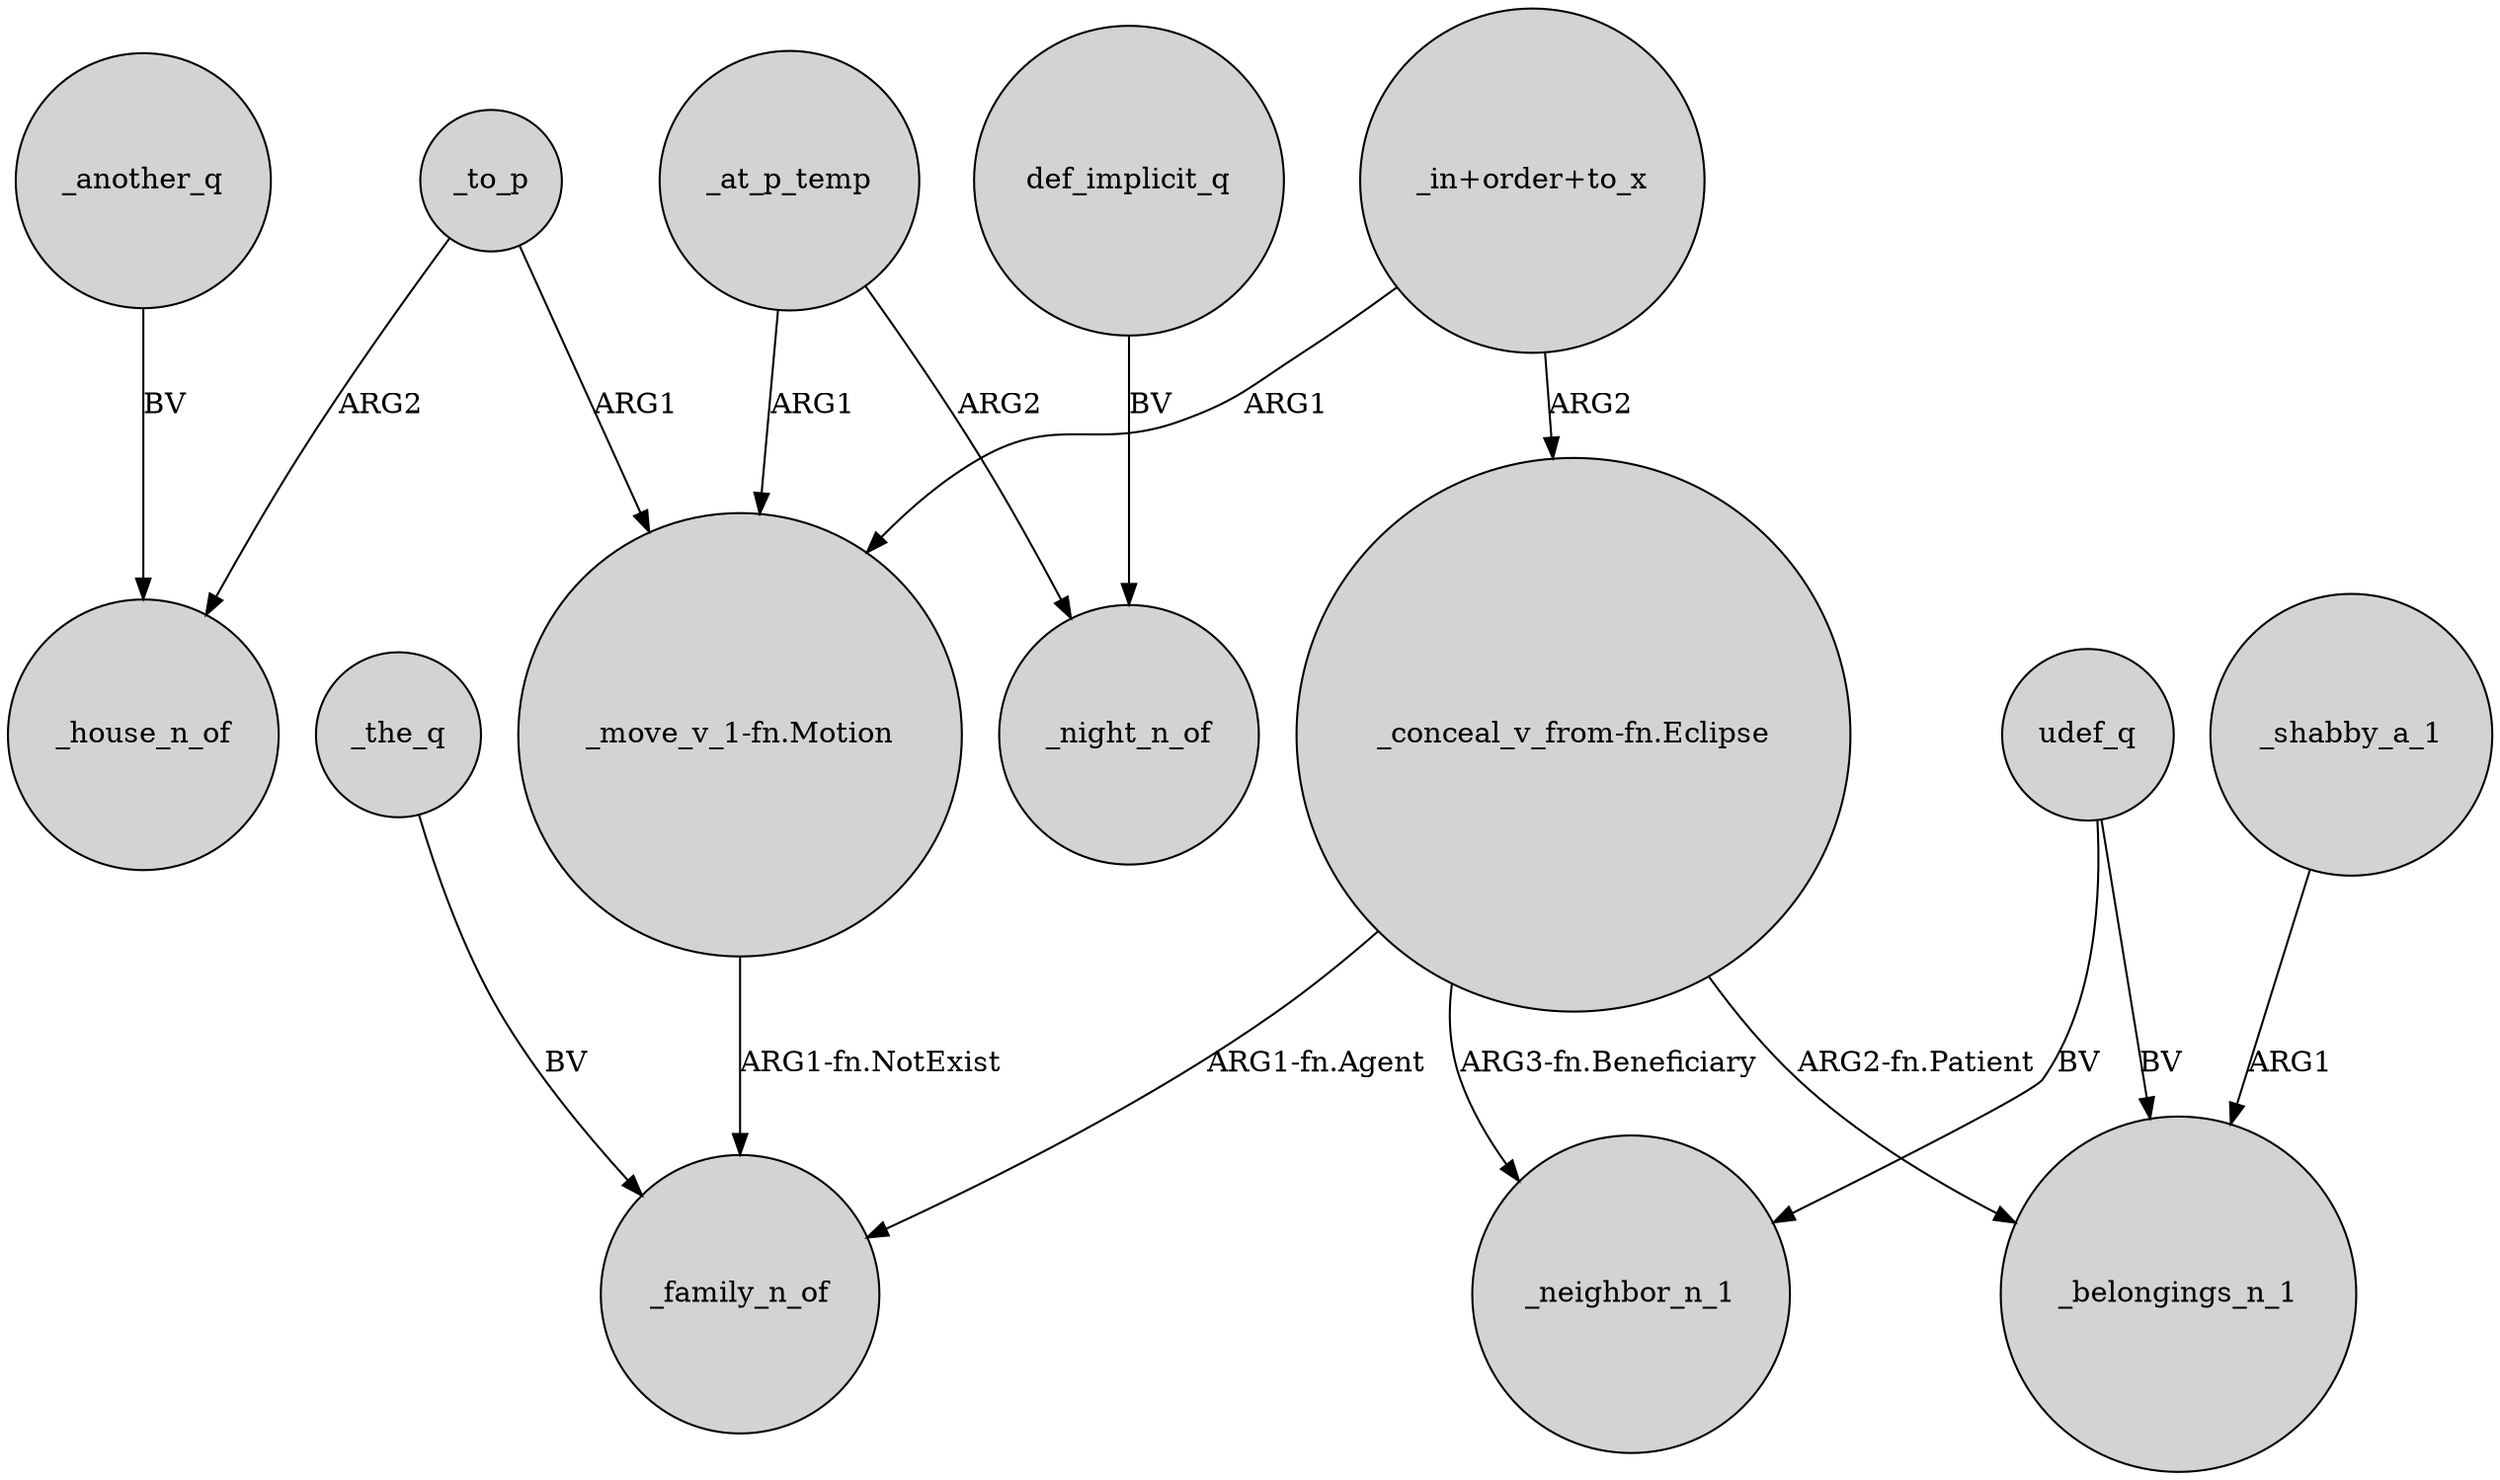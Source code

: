digraph {
	node [shape=circle style=filled]
	_another_q -> _house_n_of [label=BV]
	_to_p -> _house_n_of [label=ARG2]
	_the_q -> _family_n_of [label=BV]
	"_in+order+to_x" -> "_conceal_v_from-fn.Eclipse" [label=ARG2]
	def_implicit_q -> _night_n_of [label=BV]
	"_move_v_1-fn.Motion" -> _family_n_of [label="ARG1-fn.NotExist"]
	udef_q -> _belongings_n_1 [label=BV]
	"_conceal_v_from-fn.Eclipse" -> _family_n_of [label="ARG1-fn.Agent"]
	_shabby_a_1 -> _belongings_n_1 [label=ARG1]
	udef_q -> _neighbor_n_1 [label=BV]
	_to_p -> "_move_v_1-fn.Motion" [label=ARG1]
	_at_p_temp -> "_move_v_1-fn.Motion" [label=ARG1]
	"_in+order+to_x" -> "_move_v_1-fn.Motion" [label=ARG1]
	_at_p_temp -> _night_n_of [label=ARG2]
	"_conceal_v_from-fn.Eclipse" -> _neighbor_n_1 [label="ARG3-fn.Beneficiary"]
	"_conceal_v_from-fn.Eclipse" -> _belongings_n_1 [label="ARG2-fn.Patient"]
}
